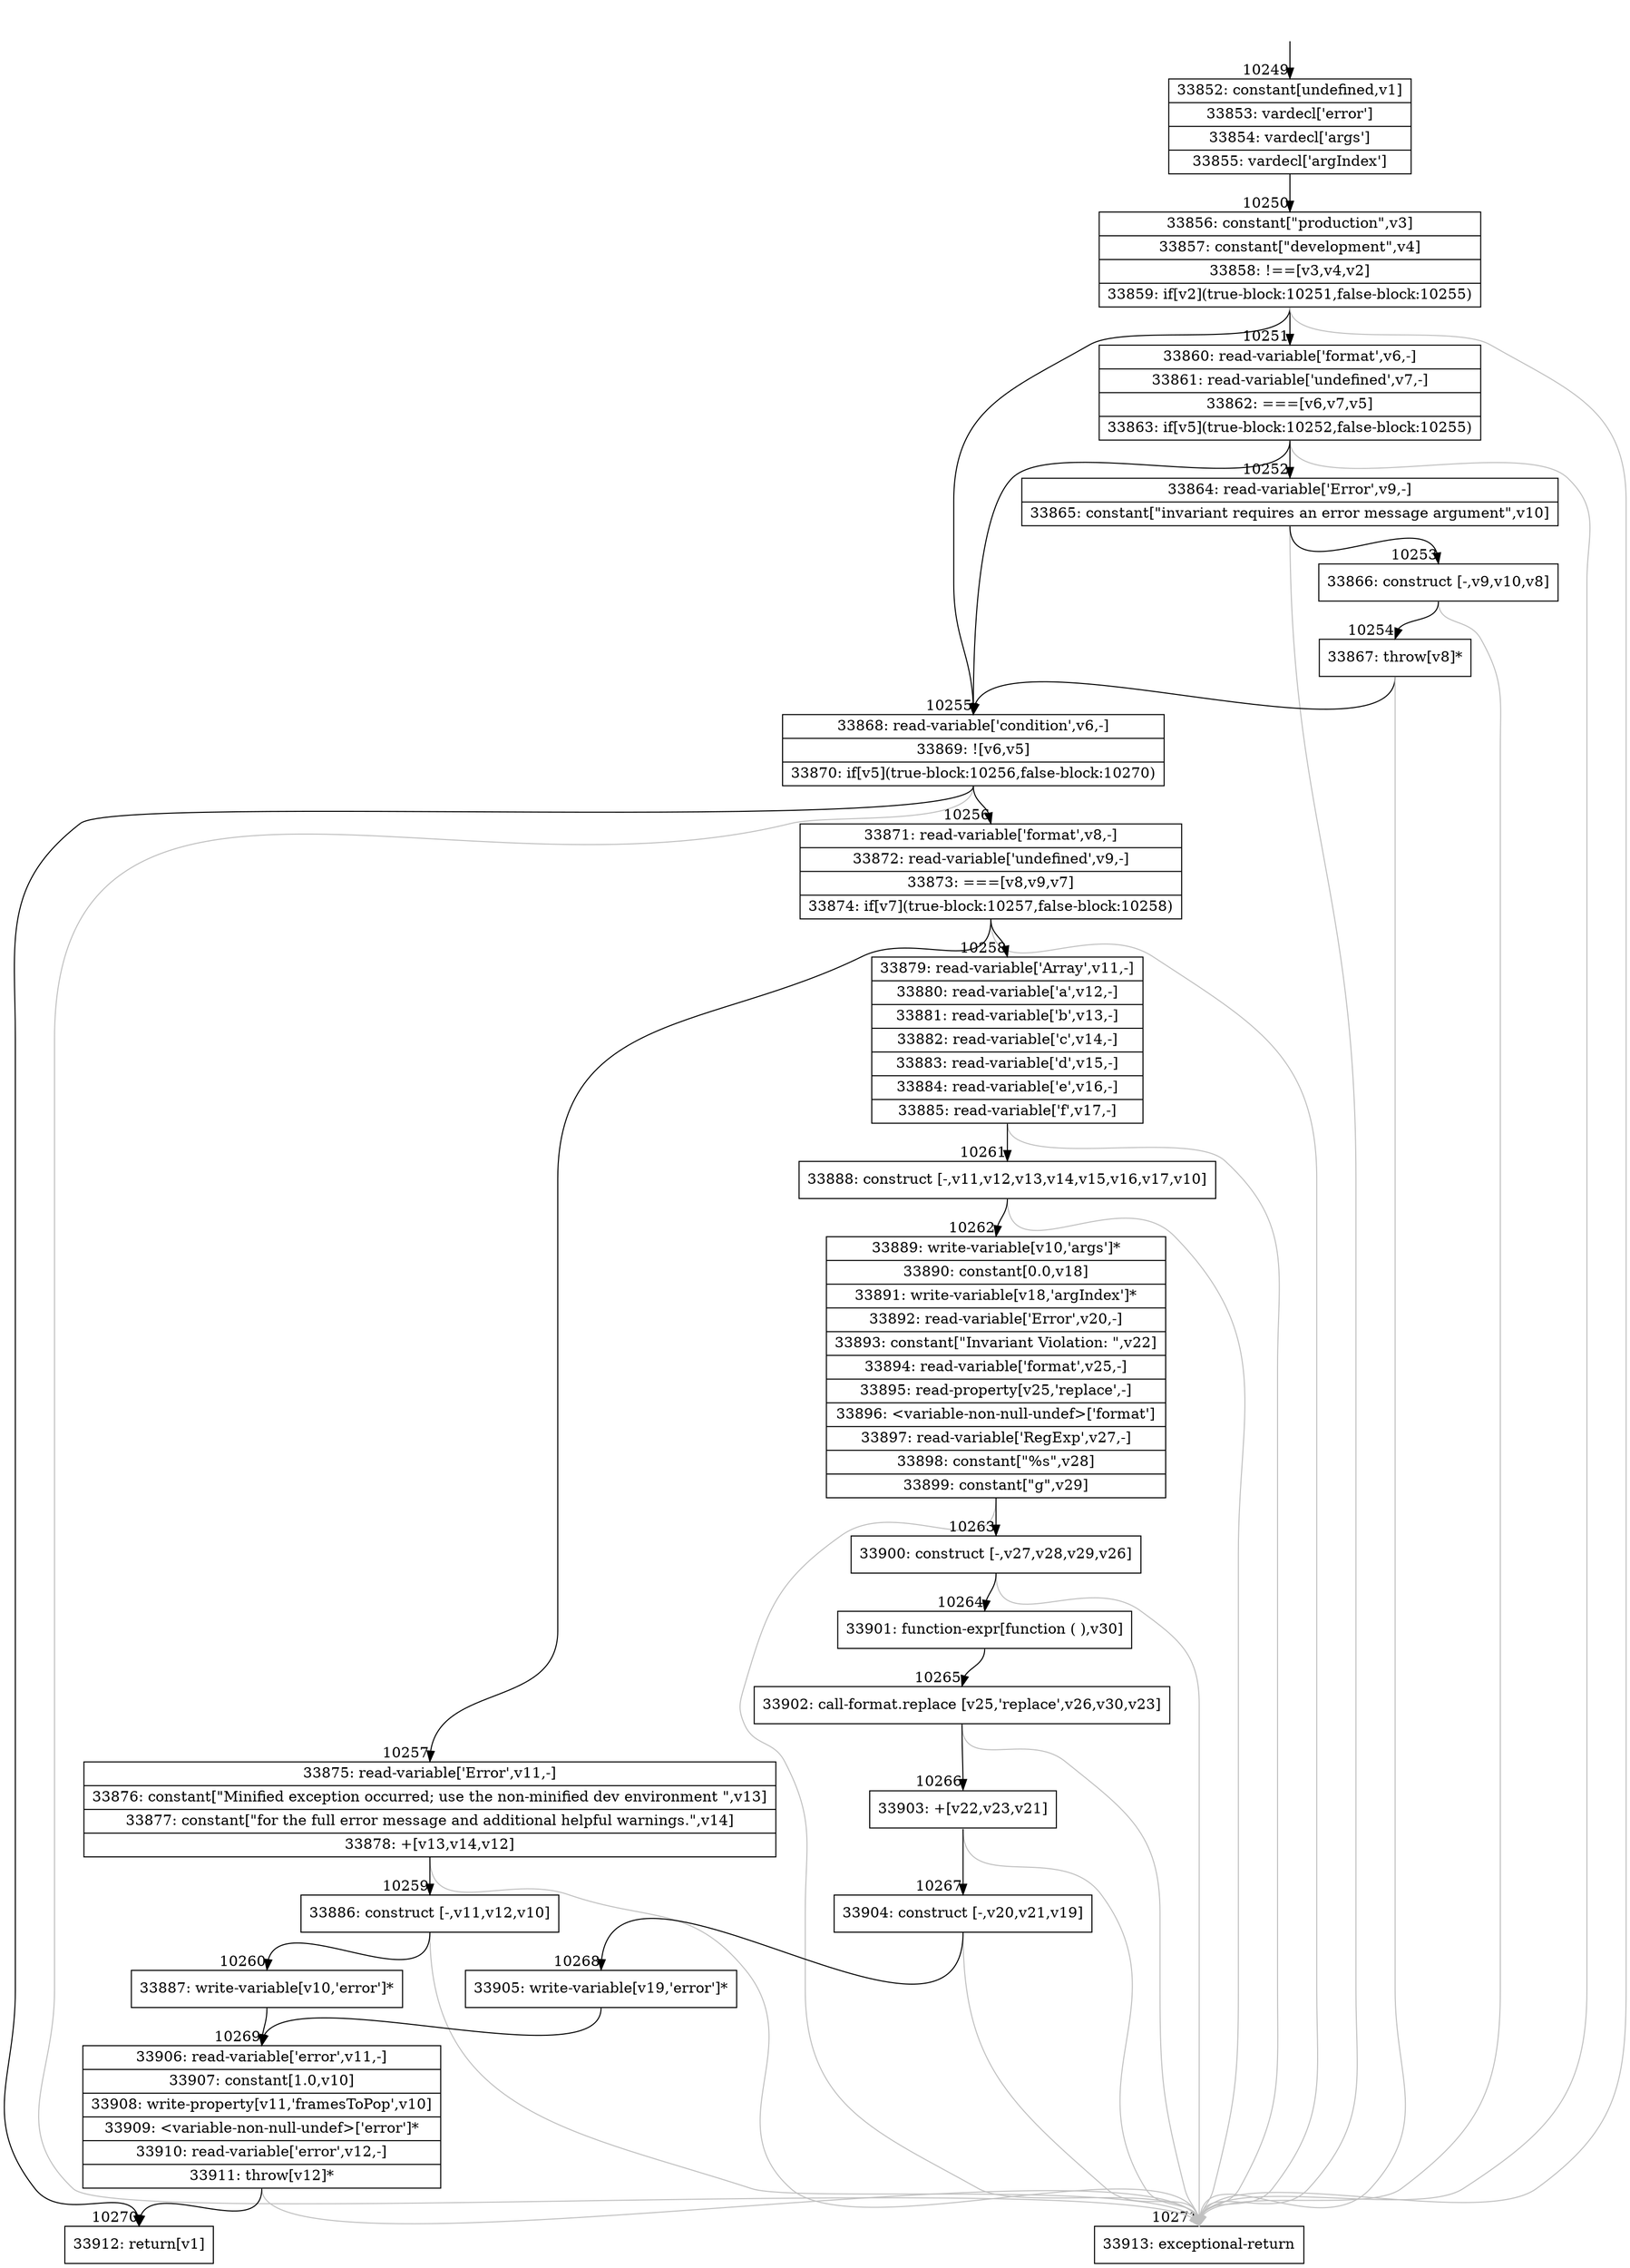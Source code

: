 digraph {
rankdir="TD"
BB_entry770[shape=none,label=""];
BB_entry770 -> BB10249 [tailport=s, headport=n, headlabel="    10249"]
BB10249 [shape=record label="{33852: constant[undefined,v1]|33853: vardecl['error']|33854: vardecl['args']|33855: vardecl['argIndex']}" ] 
BB10249 -> BB10250 [tailport=s, headport=n, headlabel="      10250"]
BB10250 [shape=record label="{33856: constant[\"production\",v3]|33857: constant[\"development\",v4]|33858: !==[v3,v4,v2]|33859: if[v2](true-block:10251,false-block:10255)}" ] 
BB10250 -> BB10251 [tailport=s, headport=n, headlabel="      10251"]
BB10250 -> BB10255 [tailport=s, headport=n, headlabel="      10255"]
BB10250 -> BB10271 [tailport=s, headport=n, color=gray, headlabel="      10271"]
BB10251 [shape=record label="{33860: read-variable['format',v6,-]|33861: read-variable['undefined',v7,-]|33862: ===[v6,v7,v5]|33863: if[v5](true-block:10252,false-block:10255)}" ] 
BB10251 -> BB10252 [tailport=s, headport=n, headlabel="      10252"]
BB10251 -> BB10255 [tailport=s, headport=n]
BB10251 -> BB10271 [tailport=s, headport=n, color=gray]
BB10252 [shape=record label="{33864: read-variable['Error',v9,-]|33865: constant[\"invariant requires an error message argument\",v10]}" ] 
BB10252 -> BB10253 [tailport=s, headport=n, headlabel="      10253"]
BB10252 -> BB10271 [tailport=s, headport=n, color=gray]
BB10253 [shape=record label="{33866: construct [-,v9,v10,v8]}" ] 
BB10253 -> BB10254 [tailport=s, headport=n, headlabel="      10254"]
BB10253 -> BB10271 [tailport=s, headport=n, color=gray]
BB10254 [shape=record label="{33867: throw[v8]*}" ] 
BB10254 -> BB10255 [tailport=s, headport=n]
BB10254 -> BB10271 [tailport=s, headport=n, color=gray]
BB10255 [shape=record label="{33868: read-variable['condition',v6,-]|33869: ![v6,v5]|33870: if[v5](true-block:10256,false-block:10270)}" ] 
BB10255 -> BB10256 [tailport=s, headport=n, headlabel="      10256"]
BB10255 -> BB10270 [tailport=s, headport=n, headlabel="      10270"]
BB10255 -> BB10271 [tailport=s, headport=n, color=gray]
BB10256 [shape=record label="{33871: read-variable['format',v8,-]|33872: read-variable['undefined',v9,-]|33873: ===[v8,v9,v7]|33874: if[v7](true-block:10257,false-block:10258)}" ] 
BB10256 -> BB10257 [tailport=s, headport=n, headlabel="      10257"]
BB10256 -> BB10258 [tailport=s, headport=n, headlabel="      10258"]
BB10256 -> BB10271 [tailport=s, headport=n, color=gray]
BB10257 [shape=record label="{33875: read-variable['Error',v11,-]|33876: constant[\"Minified exception occurred; use the non-minified dev environment \",v13]|33877: constant[\"for the full error message and additional helpful warnings.\",v14]|33878: +[v13,v14,v12]}" ] 
BB10257 -> BB10259 [tailport=s, headport=n, headlabel="      10259"]
BB10257 -> BB10271 [tailport=s, headport=n, color=gray]
BB10258 [shape=record label="{33879: read-variable['Array',v11,-]|33880: read-variable['a',v12,-]|33881: read-variable['b',v13,-]|33882: read-variable['c',v14,-]|33883: read-variable['d',v15,-]|33884: read-variable['e',v16,-]|33885: read-variable['f',v17,-]}" ] 
BB10258 -> BB10261 [tailport=s, headport=n, headlabel="      10261"]
BB10258 -> BB10271 [tailport=s, headport=n, color=gray]
BB10259 [shape=record label="{33886: construct [-,v11,v12,v10]}" ] 
BB10259 -> BB10260 [tailport=s, headport=n, headlabel="      10260"]
BB10259 -> BB10271 [tailport=s, headport=n, color=gray]
BB10260 [shape=record label="{33887: write-variable[v10,'error']*}" ] 
BB10260 -> BB10269 [tailport=s, headport=n, headlabel="      10269"]
BB10261 [shape=record label="{33888: construct [-,v11,v12,v13,v14,v15,v16,v17,v10]}" ] 
BB10261 -> BB10262 [tailport=s, headport=n, headlabel="      10262"]
BB10261 -> BB10271 [tailport=s, headport=n, color=gray]
BB10262 [shape=record label="{33889: write-variable[v10,'args']*|33890: constant[0.0,v18]|33891: write-variable[v18,'argIndex']*|33892: read-variable['Error',v20,-]|33893: constant[\"Invariant Violation: \",v22]|33894: read-variable['format',v25,-]|33895: read-property[v25,'replace',-]|33896: \<variable-non-null-undef\>['format']|33897: read-variable['RegExp',v27,-]|33898: constant[\"%s\",v28]|33899: constant[\"g\",v29]}" ] 
BB10262 -> BB10263 [tailport=s, headport=n, headlabel="      10263"]
BB10262 -> BB10271 [tailport=s, headport=n, color=gray]
BB10263 [shape=record label="{33900: construct [-,v27,v28,v29,v26]}" ] 
BB10263 -> BB10264 [tailport=s, headport=n, headlabel="      10264"]
BB10263 -> BB10271 [tailport=s, headport=n, color=gray]
BB10264 [shape=record label="{33901: function-expr[function ( ),v30]}" ] 
BB10264 -> BB10265 [tailport=s, headport=n, headlabel="      10265"]
BB10265 [shape=record label="{33902: call-format.replace [v25,'replace',v26,v30,v23]}" ] 
BB10265 -> BB10266 [tailport=s, headport=n, headlabel="      10266"]
BB10265 -> BB10271 [tailport=s, headport=n, color=gray]
BB10266 [shape=record label="{33903: +[v22,v23,v21]}" ] 
BB10266 -> BB10267 [tailport=s, headport=n, headlabel="      10267"]
BB10266 -> BB10271 [tailport=s, headport=n, color=gray]
BB10267 [shape=record label="{33904: construct [-,v20,v21,v19]}" ] 
BB10267 -> BB10268 [tailport=s, headport=n, headlabel="      10268"]
BB10267 -> BB10271 [tailport=s, headport=n, color=gray]
BB10268 [shape=record label="{33905: write-variable[v19,'error']*}" ] 
BB10268 -> BB10269 [tailport=s, headport=n]
BB10269 [shape=record label="{33906: read-variable['error',v11,-]|33907: constant[1.0,v10]|33908: write-property[v11,'framesToPop',v10]|33909: \<variable-non-null-undef\>['error']*|33910: read-variable['error',v12,-]|33911: throw[v12]*}" ] 
BB10269 -> BB10270 [tailport=s, headport=n]
BB10269 -> BB10271 [tailport=s, headport=n, color=gray]
BB10270 [shape=record label="{33912: return[v1]}" ] 
BB10271 [shape=record label="{33913: exceptional-return}" ] 
//#$~ 18439
}
